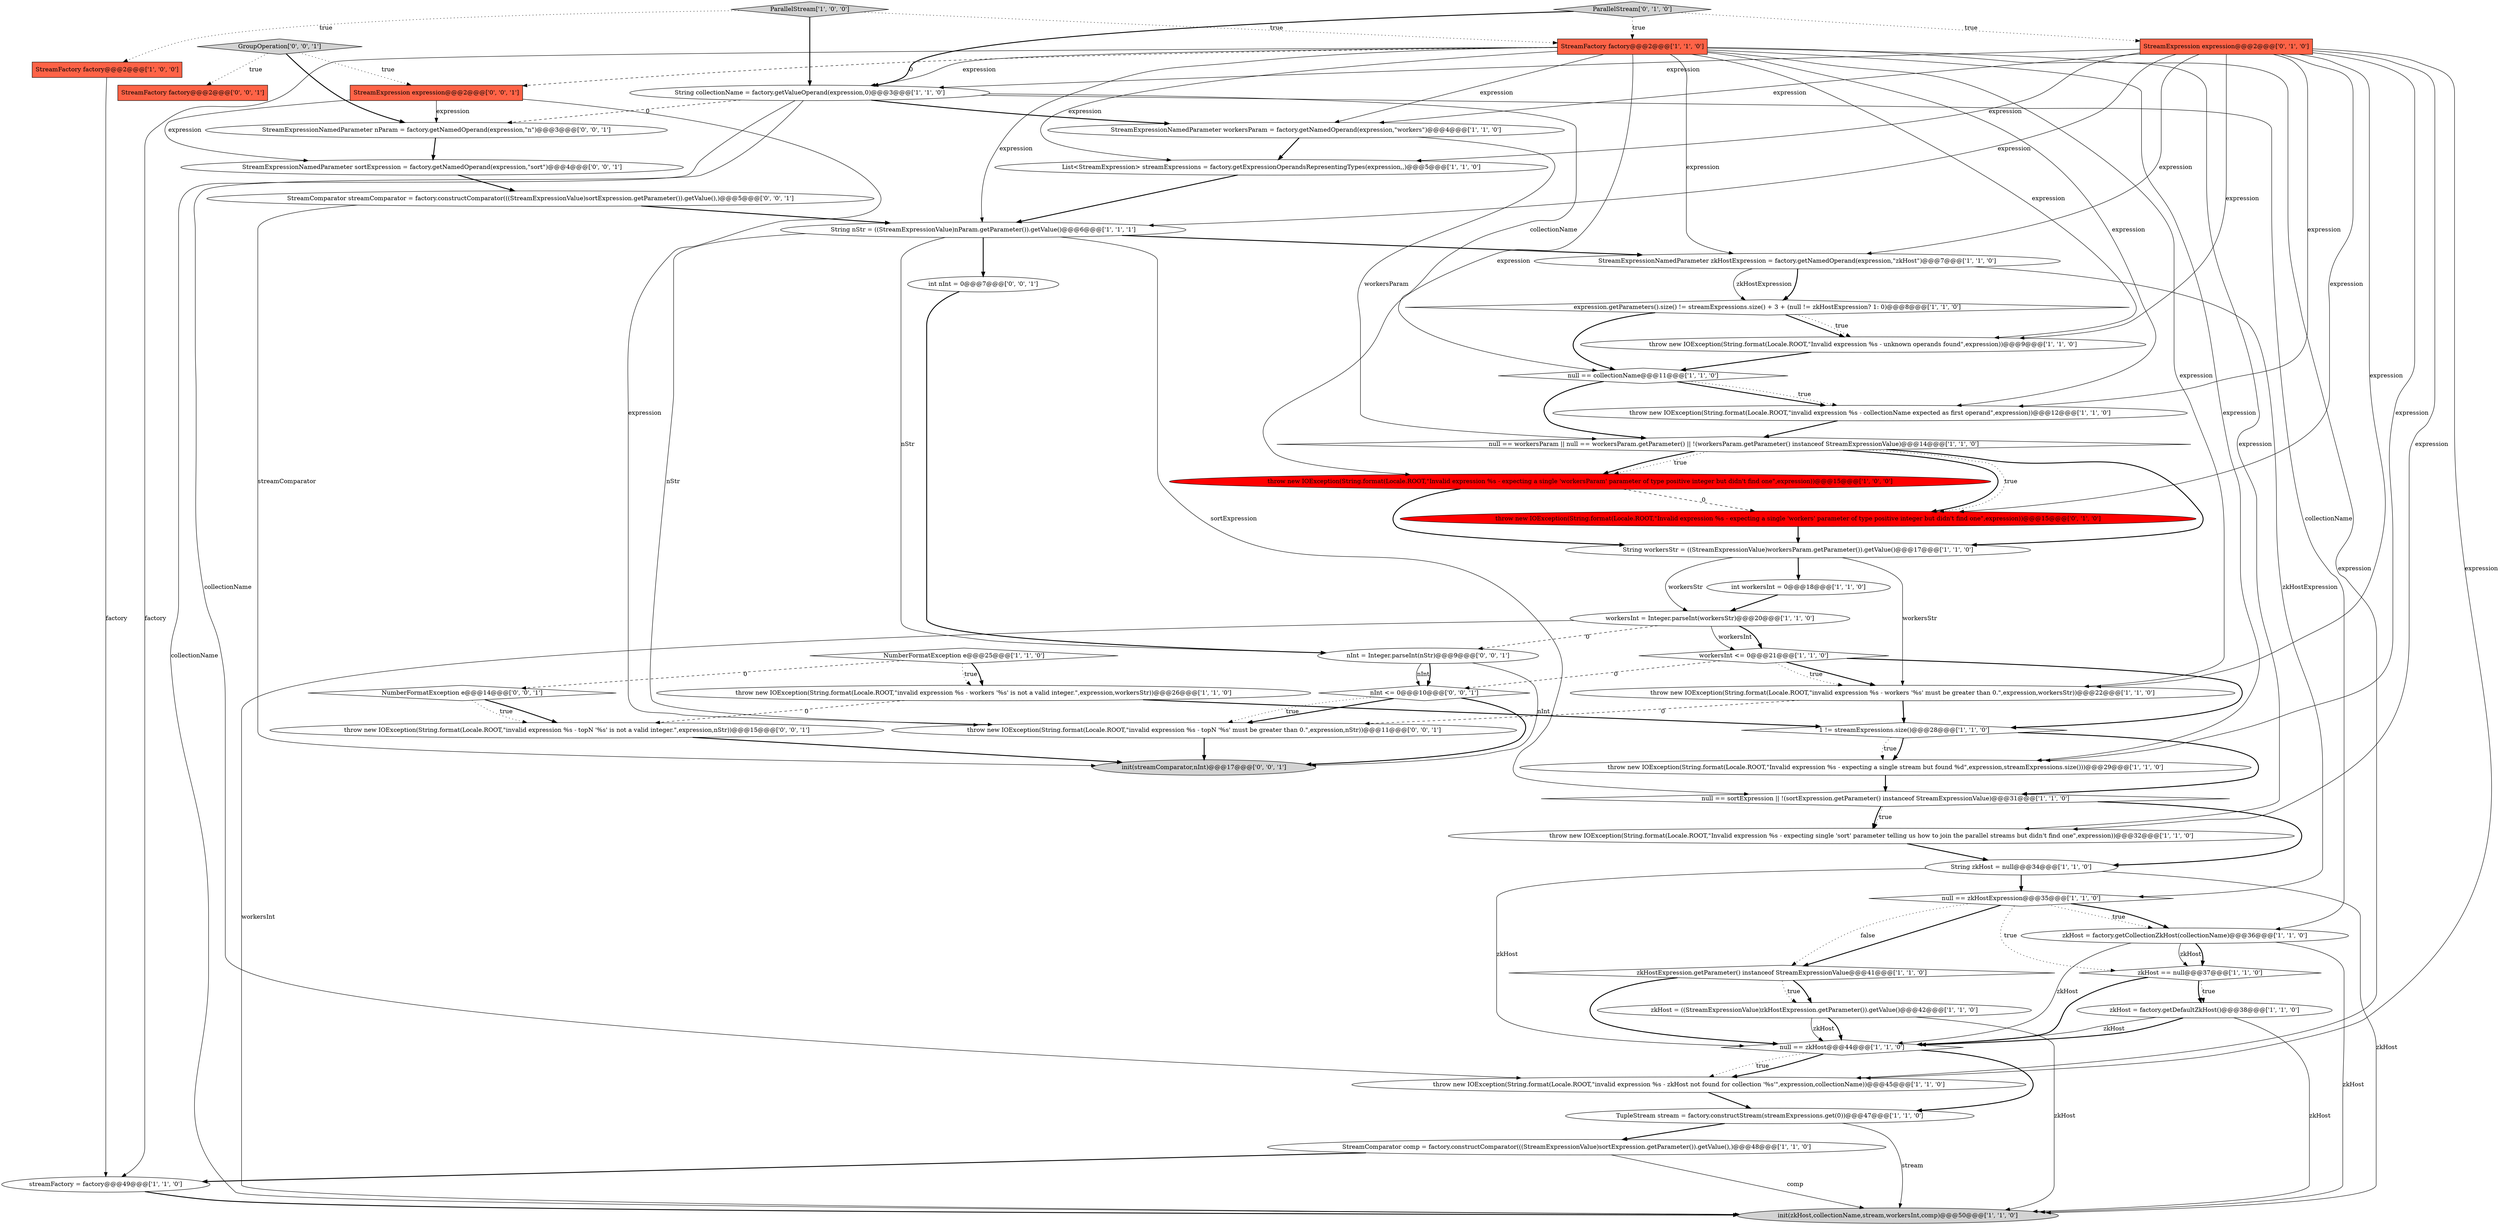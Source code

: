 digraph {
28 [style = filled, label = "throw new IOException(String.format(Locale.ROOT,\"invalid expression %s - workers '%s' must be greater than 0.\",expression,workersStr))@@@22@@@['1', '1', '0']", fillcolor = white, shape = ellipse image = "AAA0AAABBB1BBB"];
51 [style = filled, label = "StreamExpressionNamedParameter sortExpression = factory.getNamedOperand(expression,\"sort\")@@@4@@@['0', '0', '1']", fillcolor = white, shape = ellipse image = "AAA0AAABBB3BBB"];
53 [style = filled, label = "StreamExpressionNamedParameter nParam = factory.getNamedOperand(expression,\"n\")@@@3@@@['0', '0', '1']", fillcolor = white, shape = ellipse image = "AAA0AAABBB3BBB"];
32 [style = filled, label = "zkHost == null@@@37@@@['1', '1', '0']", fillcolor = white, shape = diamond image = "AAA0AAABBB1BBB"];
24 [style = filled, label = "int workersInt = 0@@@18@@@['1', '1', '0']", fillcolor = white, shape = ellipse image = "AAA0AAABBB1BBB"];
11 [style = filled, label = "null == sortExpression || !(sortExpression.getParameter() instanceof StreamExpressionValue)@@@31@@@['1', '1', '0']", fillcolor = white, shape = diamond image = "AAA0AAABBB1BBB"];
25 [style = filled, label = "String collectionName = factory.getValueOperand(expression,0)@@@3@@@['1', '1', '0']", fillcolor = white, shape = ellipse image = "AAA0AAABBB1BBB"];
48 [style = filled, label = "throw new IOException(String.format(Locale.ROOT,\"invalid expression %s - topN '%s' is not a valid integer.\",expression,nStr))@@@15@@@['0', '0', '1']", fillcolor = white, shape = ellipse image = "AAA0AAABBB3BBB"];
30 [style = filled, label = "ParallelStream['1', '0', '0']", fillcolor = lightgray, shape = diamond image = "AAA0AAABBB1BBB"];
43 [style = filled, label = "throw new IOException(String.format(Locale.ROOT,\"invalid expression %s - topN '%s' must be greater than 0.\",expression,nStr))@@@11@@@['0', '0', '1']", fillcolor = white, shape = ellipse image = "AAA0AAABBB3BBB"];
2 [style = filled, label = "StreamFactory factory@@@2@@@['1', '0', '0']", fillcolor = tomato, shape = box image = "AAA0AAABBB1BBB"];
9 [style = filled, label = "zkHost = ((StreamExpressionValue)zkHostExpression.getParameter()).getValue()@@@42@@@['1', '1', '0']", fillcolor = white, shape = ellipse image = "AAA0AAABBB1BBB"];
37 [style = filled, label = "zkHost = factory.getDefaultZkHost()@@@38@@@['1', '1', '0']", fillcolor = white, shape = ellipse image = "AAA0AAABBB1BBB"];
45 [style = filled, label = "nInt = Integer.parseInt(nStr)@@@9@@@['0', '0', '1']", fillcolor = white, shape = ellipse image = "AAA0AAABBB3BBB"];
18 [style = filled, label = "throw new IOException(String.format(Locale.ROOT,\"Invalid expression %s - expecting single 'sort' parameter telling us how to join the parallel streams but didn't find one\",expression))@@@32@@@['1', '1', '0']", fillcolor = white, shape = ellipse image = "AAA0AAABBB1BBB"];
15 [style = filled, label = "streamFactory = factory@@@49@@@['1', '1', '0']", fillcolor = white, shape = ellipse image = "AAA0AAABBB1BBB"];
38 [style = filled, label = "ParallelStream['0', '1', '0']", fillcolor = lightgray, shape = diamond image = "AAA0AAABBB2BBB"];
19 [style = filled, label = "throw new IOException(String.format(Locale.ROOT,\"Invalid expression %s - expecting a single stream but found %d\",expression,streamExpressions.size()))@@@29@@@['1', '1', '0']", fillcolor = white, shape = ellipse image = "AAA0AAABBB1BBB"];
39 [style = filled, label = "StreamExpression expression@@@2@@@['0', '1', '0']", fillcolor = tomato, shape = box image = "AAA0AAABBB2BBB"];
40 [style = filled, label = "throw new IOException(String.format(Locale.ROOT,\"Invalid expression %s - expecting a single 'workers' parameter of type positive integer but didn't find one\",expression))@@@15@@@['0', '1', '0']", fillcolor = red, shape = ellipse image = "AAA1AAABBB2BBB"];
13 [style = filled, label = "null == zkHostExpression@@@35@@@['1', '1', '0']", fillcolor = white, shape = diamond image = "AAA0AAABBB1BBB"];
20 [style = filled, label = "throw new IOException(String.format(Locale.ROOT,\"invalid expression %s - collectionName expected as first operand\",expression))@@@12@@@['1', '1', '0']", fillcolor = white, shape = ellipse image = "AAA0AAABBB1BBB"];
36 [style = filled, label = "null == collectionName@@@11@@@['1', '1', '0']", fillcolor = white, shape = diamond image = "AAA0AAABBB1BBB"];
41 [style = filled, label = "StreamFactory factory@@@2@@@['0', '0', '1']", fillcolor = tomato, shape = box image = "AAA0AAABBB3BBB"];
29 [style = filled, label = "NumberFormatException e@@@25@@@['1', '1', '0']", fillcolor = white, shape = diamond image = "AAA0AAABBB1BBB"];
31 [style = filled, label = "String zkHost = null@@@34@@@['1', '1', '0']", fillcolor = white, shape = ellipse image = "AAA0AAABBB1BBB"];
35 [style = filled, label = "String nStr = ((StreamExpressionValue)nParam.getParameter()).getValue()@@@6@@@['1', '1', '1']", fillcolor = white, shape = ellipse image = "AAA0AAABBB1BBB"];
44 [style = filled, label = "StreamComparator streamComparator = factory.constructComparator(((StreamExpressionValue)sortExpression.getParameter()).getValue(),)@@@5@@@['0', '0', '1']", fillcolor = white, shape = ellipse image = "AAA0AAABBB3BBB"];
47 [style = filled, label = "NumberFormatException e@@@14@@@['0', '0', '1']", fillcolor = white, shape = diamond image = "AAA0AAABBB3BBB"];
4 [style = filled, label = "throw new IOException(String.format(Locale.ROOT,\"Invalid expression %s - unknown operands found\",expression))@@@9@@@['1', '1', '0']", fillcolor = white, shape = ellipse image = "AAA0AAABBB1BBB"];
34 [style = filled, label = "throw new IOException(String.format(Locale.ROOT,\"invalid expression %s - zkHost not found for collection '%s'\",expression,collectionName))@@@45@@@['1', '1', '0']", fillcolor = white, shape = ellipse image = "AAA0AAABBB1BBB"];
42 [style = filled, label = "GroupOperation['0', '0', '1']", fillcolor = lightgray, shape = diamond image = "AAA0AAABBB3BBB"];
16 [style = filled, label = "List<StreamExpression> streamExpressions = factory.getExpressionOperandsRepresentingTypes(expression,,)@@@5@@@['1', '1', '0']", fillcolor = white, shape = ellipse image = "AAA0AAABBB1BBB"];
6 [style = filled, label = "StreamComparator comp = factory.constructComparator(((StreamExpressionValue)sortExpression.getParameter()).getValue(),)@@@48@@@['1', '1', '0']", fillcolor = white, shape = ellipse image = "AAA0AAABBB1BBB"];
12 [style = filled, label = "String workersStr = ((StreamExpressionValue)workersParam.getParameter()).getValue()@@@17@@@['1', '1', '0']", fillcolor = white, shape = ellipse image = "AAA0AAABBB1BBB"];
50 [style = filled, label = "nInt <= 0@@@10@@@['0', '0', '1']", fillcolor = white, shape = diamond image = "AAA0AAABBB3BBB"];
0 [style = filled, label = "zkHost = factory.getCollectionZkHost(collectionName)@@@36@@@['1', '1', '0']", fillcolor = white, shape = ellipse image = "AAA0AAABBB1BBB"];
17 [style = filled, label = "zkHostExpression.getParameter() instanceof StreamExpressionValue@@@41@@@['1', '1', '0']", fillcolor = white, shape = diamond image = "AAA0AAABBB1BBB"];
8 [style = filled, label = "TupleStream stream = factory.constructStream(streamExpressions.get(0))@@@47@@@['1', '1', '0']", fillcolor = white, shape = ellipse image = "AAA0AAABBB1BBB"];
10 [style = filled, label = "1 != streamExpressions.size()@@@28@@@['1', '1', '0']", fillcolor = white, shape = diamond image = "AAA0AAABBB1BBB"];
46 [style = filled, label = "StreamExpression expression@@@2@@@['0', '0', '1']", fillcolor = tomato, shape = box image = "AAA0AAABBB3BBB"];
14 [style = filled, label = "throw new IOException(String.format(Locale.ROOT,\"Invalid expression %s - expecting a single 'workersParam' parameter of type positive integer but didn't find one\",expression))@@@15@@@['1', '0', '0']", fillcolor = red, shape = ellipse image = "AAA1AAABBB1BBB"];
33 [style = filled, label = "null == zkHost@@@44@@@['1', '1', '0']", fillcolor = white, shape = diamond image = "AAA0AAABBB1BBB"];
7 [style = filled, label = "StreamExpressionNamedParameter zkHostExpression = factory.getNamedOperand(expression,\"zkHost\")@@@7@@@['1', '1', '0']", fillcolor = white, shape = ellipse image = "AAA0AAABBB1BBB"];
49 [style = filled, label = "init(streamComparator,nInt)@@@17@@@['0', '0', '1']", fillcolor = lightgray, shape = ellipse image = "AAA0AAABBB3BBB"];
22 [style = filled, label = "init(zkHost,collectionName,stream,workersInt,comp)@@@50@@@['1', '1', '0']", fillcolor = lightgray, shape = ellipse image = "AAA0AAABBB1BBB"];
3 [style = filled, label = "expression.getParameters().size() != streamExpressions.size() + 3 + (null != zkHostExpression? 1: 0)@@@8@@@['1', '1', '0']", fillcolor = white, shape = diamond image = "AAA0AAABBB1BBB"];
21 [style = filled, label = "throw new IOException(String.format(Locale.ROOT,\"invalid expression %s - workers '%s' is not a valid integer.\",expression,workersStr))@@@26@@@['1', '1', '0']", fillcolor = white, shape = ellipse image = "AAA0AAABBB1BBB"];
23 [style = filled, label = "workersInt <= 0@@@21@@@['1', '1', '0']", fillcolor = white, shape = diamond image = "AAA0AAABBB1BBB"];
5 [style = filled, label = "StreamFactory factory@@@2@@@['1', '1', '0']", fillcolor = tomato, shape = box image = "AAA0AAABBB1BBB"];
52 [style = filled, label = "int nInt = 0@@@7@@@['0', '0', '1']", fillcolor = white, shape = ellipse image = "AAA0AAABBB3BBB"];
27 [style = filled, label = "workersInt = Integer.parseInt(workersStr)@@@20@@@['1', '1', '0']", fillcolor = white, shape = ellipse image = "AAA0AAABBB1BBB"];
1 [style = filled, label = "StreamExpressionNamedParameter workersParam = factory.getNamedOperand(expression,\"workers\")@@@4@@@['1', '1', '0']", fillcolor = white, shape = ellipse image = "AAA0AAABBB1BBB"];
26 [style = filled, label = "null == workersParam || null == workersParam.getParameter() || !(workersParam.getParameter() instanceof StreamExpressionValue)@@@14@@@['1', '1', '0']", fillcolor = white, shape = diamond image = "AAA0AAABBB1BBB"];
30->5 [style = dotted, label="true"];
21->10 [style = bold, label=""];
25->1 [style = bold, label=""];
32->37 [style = bold, label=""];
39->34 [style = solid, label="expression"];
7->3 [style = solid, label="zkHostExpression"];
20->26 [style = bold, label=""];
44->35 [style = bold, label=""];
10->19 [style = bold, label=""];
17->9 [style = bold, label=""];
38->39 [style = dotted, label="true"];
5->1 [style = solid, label="expression"];
5->28 [style = solid, label="expression"];
5->14 [style = solid, label="expression"];
19->11 [style = bold, label=""];
8->6 [style = bold, label=""];
26->40 [style = bold, label=""];
25->22 [style = solid, label="collectionName"];
31->22 [style = solid, label="zkHost"];
3->4 [style = bold, label=""];
36->20 [style = bold, label=""];
30->2 [style = dotted, label="true"];
36->20 [style = dotted, label="true"];
5->4 [style = solid, label="expression"];
27->23 [style = solid, label="workersInt"];
27->22 [style = solid, label="workersInt"];
9->22 [style = solid, label="zkHost"];
23->28 [style = bold, label=""];
13->17 [style = bold, label=""];
26->12 [style = bold, label=""];
3->36 [style = bold, label=""];
29->47 [style = dashed, label="0"];
39->16 [style = solid, label="expression"];
46->51 [style = solid, label="expression"];
5->46 [style = dashed, label="0"];
0->32 [style = solid, label="zkHost"];
46->43 [style = solid, label="expression"];
5->19 [style = solid, label="expression"];
21->48 [style = dashed, label="0"];
32->37 [style = dotted, label="true"];
4->36 [style = bold, label=""];
31->33 [style = solid, label="zkHost"];
23->50 [style = dashed, label="0"];
37->33 [style = bold, label=""];
27->45 [style = dashed, label="0"];
38->5 [style = dotted, label="true"];
5->25 [style = solid, label="expression"];
35->7 [style = bold, label=""];
39->19 [style = solid, label="expression"];
24->27 [style = bold, label=""];
10->11 [style = bold, label=""];
7->13 [style = solid, label="zkHostExpression"];
18->31 [style = bold, label=""];
35->43 [style = solid, label="nStr"];
48->49 [style = bold, label=""];
50->43 [style = bold, label=""];
47->48 [style = bold, label=""];
9->33 [style = bold, label=""];
26->14 [style = bold, label=""];
51->44 [style = bold, label=""];
52->45 [style = bold, label=""];
39->25 [style = solid, label="expression"];
50->43 [style = dotted, label="true"];
39->40 [style = solid, label="expression"];
1->26 [style = solid, label="workersParam"];
37->22 [style = solid, label="zkHost"];
34->8 [style = bold, label=""];
50->49 [style = bold, label=""];
11->18 [style = bold, label=""];
35->52 [style = bold, label=""];
25->34 [style = solid, label="collectionName"];
45->50 [style = solid, label="nInt"];
0->33 [style = solid, label="zkHost"];
13->32 [style = dotted, label="true"];
26->40 [style = dotted, label="true"];
39->28 [style = solid, label="expression"];
28->43 [style = dashed, label="0"];
13->0 [style = dotted, label="true"];
1->16 [style = bold, label=""];
26->14 [style = dotted, label="true"];
23->10 [style = bold, label=""];
38->25 [style = bold, label=""];
5->20 [style = solid, label="expression"];
8->22 [style = solid, label="stream"];
29->21 [style = dotted, label="true"];
5->15 [style = solid, label="factory"];
33->8 [style = bold, label=""];
2->15 [style = solid, label="factory"];
39->1 [style = solid, label="expression"];
14->40 [style = dashed, label="0"];
13->0 [style = bold, label=""];
9->33 [style = solid, label="zkHost"];
6->22 [style = solid, label="comp"];
47->48 [style = dotted, label="true"];
5->34 [style = solid, label="expression"];
39->7 [style = solid, label="expression"];
0->22 [style = solid, label="zkHost"];
31->13 [style = bold, label=""];
23->28 [style = dotted, label="true"];
25->53 [style = dashed, label="0"];
12->24 [style = bold, label=""];
39->20 [style = solid, label="expression"];
29->21 [style = bold, label=""];
32->33 [style = bold, label=""];
6->15 [style = bold, label=""];
46->53 [style = solid, label="expression"];
15->22 [style = bold, label=""];
42->41 [style = dotted, label="true"];
35->45 [style = solid, label="nStr"];
11->31 [style = bold, label=""];
40->12 [style = bold, label=""];
45->49 [style = solid, label="nInt"];
5->18 [style = solid, label="expression"];
5->35 [style = solid, label="expression"];
10->19 [style = dotted, label="true"];
0->32 [style = bold, label=""];
25->0 [style = solid, label="collectionName"];
39->35 [style = solid, label="expression"];
28->10 [style = bold, label=""];
53->51 [style = bold, label=""];
33->34 [style = dotted, label="true"];
3->4 [style = dotted, label="true"];
30->25 [style = bold, label=""];
17->33 [style = bold, label=""];
12->28 [style = solid, label="workersStr"];
36->26 [style = bold, label=""];
5->7 [style = solid, label="expression"];
11->18 [style = dotted, label="true"];
39->4 [style = solid, label="expression"];
5->16 [style = solid, label="expression"];
7->3 [style = bold, label=""];
39->18 [style = solid, label="expression"];
25->36 [style = solid, label="collectionName"];
13->17 [style = dotted, label="false"];
45->50 [style = bold, label=""];
35->11 [style = solid, label="sortExpression"];
12->27 [style = solid, label="workersStr"];
14->12 [style = bold, label=""];
17->9 [style = dotted, label="true"];
37->33 [style = solid, label="zkHost"];
44->49 [style = solid, label="streamComparator"];
43->49 [style = bold, label=""];
27->23 [style = bold, label=""];
16->35 [style = bold, label=""];
42->46 [style = dotted, label="true"];
33->34 [style = bold, label=""];
42->53 [style = bold, label=""];
}
